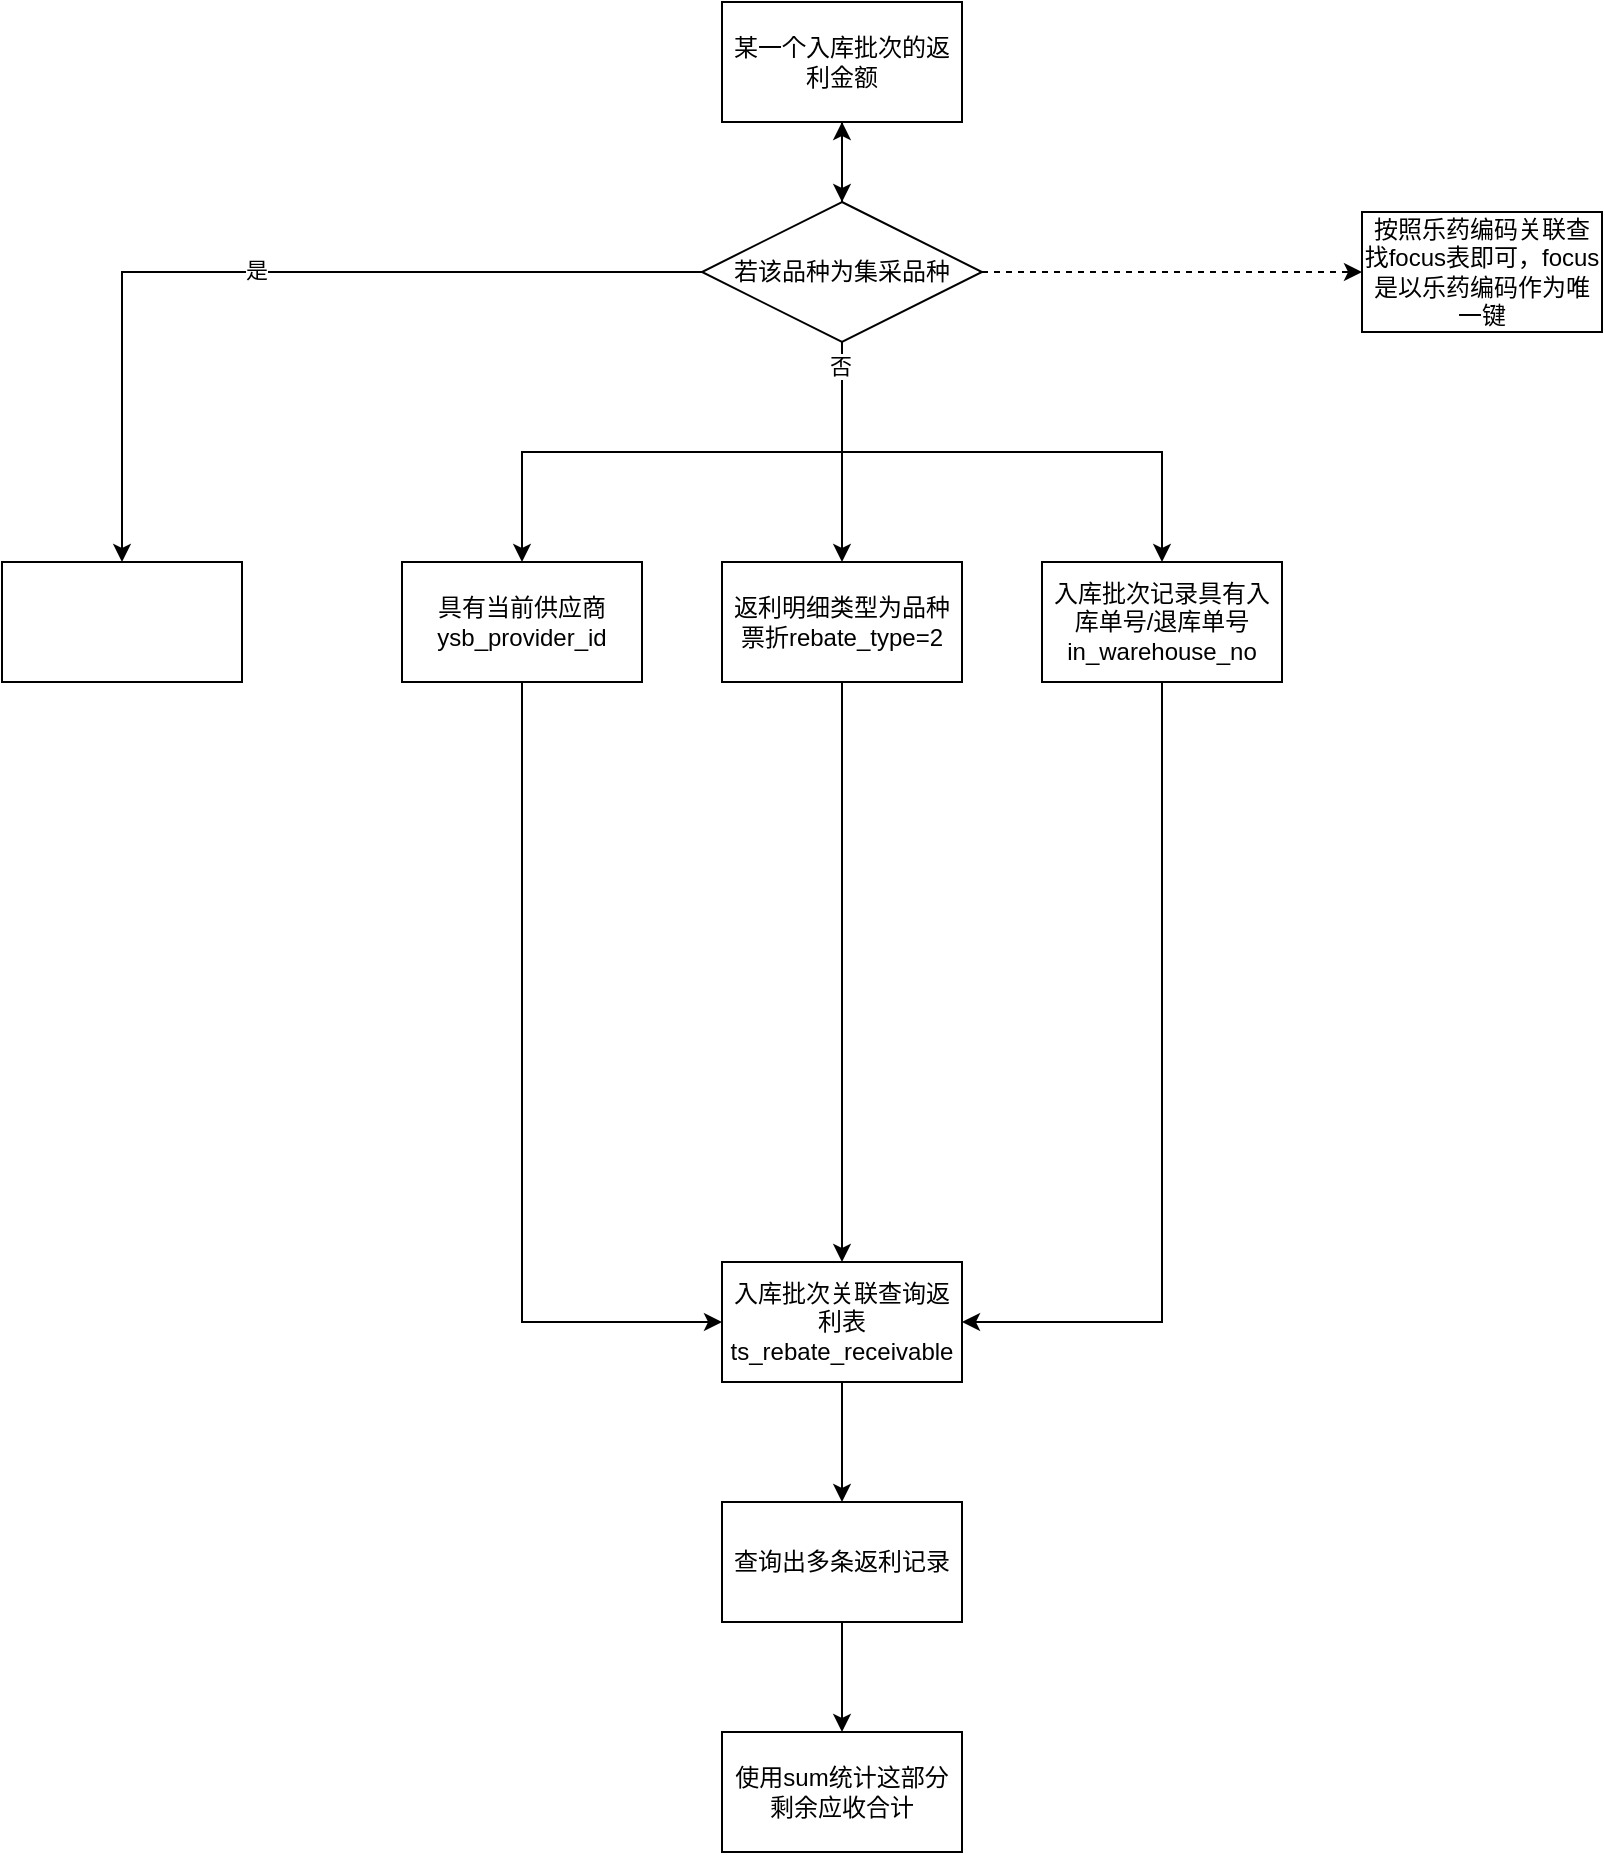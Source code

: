 <mxfile version="14.7.2" type="github">
  <diagram id="C5RBs43oDa-KdzZeNtuy" name="Page-1">
    <mxGraphModel dx="1038" dy="547" grid="1" gridSize="10" guides="1" tooltips="1" connect="1" arrows="1" fold="1" page="1" pageScale="1" pageWidth="827" pageHeight="1169" math="0" shadow="0">
      <root>
        <mxCell id="WIyWlLk6GJQsqaUBKTNV-0" />
        <mxCell id="WIyWlLk6GJQsqaUBKTNV-1" parent="WIyWlLk6GJQsqaUBKTNV-0" />
        <mxCell id="GVEyoKOzwOx_ailyvAIY-34" style="edgeStyle=orthogonalEdgeStyle;rounded=0;orthogonalLoop=1;jettySize=auto;html=1;dashed=1;" edge="1" parent="WIyWlLk6GJQsqaUBKTNV-1" source="GVEyoKOzwOx_ailyvAIY-0" target="GVEyoKOzwOx_ailyvAIY-22">
          <mxGeometry relative="1" as="geometry" />
        </mxCell>
        <mxCell id="GVEyoKOzwOx_ailyvAIY-0" value="某一个入库批次的返利金额" style="rounded=0;whiteSpace=wrap;html=1;" vertex="1" parent="WIyWlLk6GJQsqaUBKTNV-1">
          <mxGeometry x="400" y="40" width="120" height="60" as="geometry" />
        </mxCell>
        <mxCell id="GVEyoKOzwOx_ailyvAIY-40" style="edgeStyle=orthogonalEdgeStyle;rounded=0;orthogonalLoop=1;jettySize=auto;html=1;entryX=0;entryY=0.5;entryDx=0;entryDy=0;" edge="1" parent="WIyWlLk6GJQsqaUBKTNV-1" source="GVEyoKOzwOx_ailyvAIY-1" target="GVEyoKOzwOx_ailyvAIY-7">
          <mxGeometry relative="1" as="geometry">
            <Array as="points">
              <mxPoint x="300" y="700" />
            </Array>
          </mxGeometry>
        </mxCell>
        <mxCell id="GVEyoKOzwOx_ailyvAIY-1" value="具有当前供应商ysb_provider_id" style="rounded=0;whiteSpace=wrap;html=1;" vertex="1" parent="WIyWlLk6GJQsqaUBKTNV-1">
          <mxGeometry x="240" y="320" width="120" height="60" as="geometry" />
        </mxCell>
        <mxCell id="GVEyoKOzwOx_ailyvAIY-9" style="edgeStyle=orthogonalEdgeStyle;rounded=0;orthogonalLoop=1;jettySize=auto;html=1;entryX=0.5;entryY=0;entryDx=0;entryDy=0;" edge="1" parent="WIyWlLk6GJQsqaUBKTNV-1" source="GVEyoKOzwOx_ailyvAIY-2" target="GVEyoKOzwOx_ailyvAIY-7">
          <mxGeometry relative="1" as="geometry" />
        </mxCell>
        <mxCell id="GVEyoKOzwOx_ailyvAIY-2" value="返利明细类型为品种票折rebate_type=2" style="rounded=0;whiteSpace=wrap;html=1;" vertex="1" parent="WIyWlLk6GJQsqaUBKTNV-1">
          <mxGeometry x="400" y="320" width="120" height="60" as="geometry" />
        </mxCell>
        <mxCell id="GVEyoKOzwOx_ailyvAIY-10" style="edgeStyle=orthogonalEdgeStyle;rounded=0;orthogonalLoop=1;jettySize=auto;html=1;entryX=1;entryY=0.5;entryDx=0;entryDy=0;" edge="1" parent="WIyWlLk6GJQsqaUBKTNV-1" source="GVEyoKOzwOx_ailyvAIY-3" target="GVEyoKOzwOx_ailyvAIY-7">
          <mxGeometry relative="1" as="geometry">
            <Array as="points">
              <mxPoint x="620" y="700" />
            </Array>
          </mxGeometry>
        </mxCell>
        <mxCell id="GVEyoKOzwOx_ailyvAIY-3" value="入库批次记录具有入库单号/退库单号in_warehouse_no" style="rounded=0;whiteSpace=wrap;html=1;" vertex="1" parent="WIyWlLk6GJQsqaUBKTNV-1">
          <mxGeometry x="560" y="320" width="120" height="60" as="geometry" />
        </mxCell>
        <mxCell id="GVEyoKOzwOx_ailyvAIY-12" style="edgeStyle=orthogonalEdgeStyle;rounded=0;orthogonalLoop=1;jettySize=auto;html=1;entryX=0.5;entryY=0;entryDx=0;entryDy=0;" edge="1" parent="WIyWlLk6GJQsqaUBKTNV-1" source="GVEyoKOzwOx_ailyvAIY-7" target="GVEyoKOzwOx_ailyvAIY-11">
          <mxGeometry relative="1" as="geometry" />
        </mxCell>
        <mxCell id="GVEyoKOzwOx_ailyvAIY-7" value="入库批次关联查询返利表ts_rebate_receivable" style="rounded=0;whiteSpace=wrap;html=1;" vertex="1" parent="WIyWlLk6GJQsqaUBKTNV-1">
          <mxGeometry x="400" y="670" width="120" height="60" as="geometry" />
        </mxCell>
        <mxCell id="GVEyoKOzwOx_ailyvAIY-15" style="edgeStyle=orthogonalEdgeStyle;rounded=0;orthogonalLoop=1;jettySize=auto;html=1;entryX=0.5;entryY=0;entryDx=0;entryDy=0;" edge="1" parent="WIyWlLk6GJQsqaUBKTNV-1" source="GVEyoKOzwOx_ailyvAIY-11" target="GVEyoKOzwOx_ailyvAIY-14">
          <mxGeometry relative="1" as="geometry" />
        </mxCell>
        <mxCell id="GVEyoKOzwOx_ailyvAIY-11" value="查询出多条返利记录" style="rounded=0;whiteSpace=wrap;html=1;" vertex="1" parent="WIyWlLk6GJQsqaUBKTNV-1">
          <mxGeometry x="400" y="790" width="120" height="60" as="geometry" />
        </mxCell>
        <mxCell id="GVEyoKOzwOx_ailyvAIY-14" value="使用sum统计这部分剩余应收合计" style="rounded=0;whiteSpace=wrap;html=1;" vertex="1" parent="WIyWlLk6GJQsqaUBKTNV-1">
          <mxGeometry x="400" y="905" width="120" height="60" as="geometry" />
        </mxCell>
        <mxCell id="GVEyoKOzwOx_ailyvAIY-31" style="edgeStyle=orthogonalEdgeStyle;rounded=0;orthogonalLoop=1;jettySize=auto;html=1;entryX=0;entryY=0.5;entryDx=0;entryDy=0;dashed=1;" edge="1" parent="WIyWlLk6GJQsqaUBKTNV-1" source="GVEyoKOzwOx_ailyvAIY-22" target="GVEyoKOzwOx_ailyvAIY-30">
          <mxGeometry relative="1" as="geometry" />
        </mxCell>
        <mxCell id="GVEyoKOzwOx_ailyvAIY-35" value="" style="edgeStyle=orthogonalEdgeStyle;rounded=0;orthogonalLoop=1;jettySize=auto;html=1;" edge="1" parent="WIyWlLk6GJQsqaUBKTNV-1" source="GVEyoKOzwOx_ailyvAIY-22" target="GVEyoKOzwOx_ailyvAIY-0">
          <mxGeometry relative="1" as="geometry" />
        </mxCell>
        <mxCell id="GVEyoKOzwOx_ailyvAIY-36" style="edgeStyle=orthogonalEdgeStyle;rounded=0;orthogonalLoop=1;jettySize=auto;html=1;exitX=0.5;exitY=1;exitDx=0;exitDy=0;" edge="1" parent="WIyWlLk6GJQsqaUBKTNV-1" source="GVEyoKOzwOx_ailyvAIY-22" target="GVEyoKOzwOx_ailyvAIY-1">
          <mxGeometry relative="1" as="geometry">
            <mxPoint x="460" y="230" as="sourcePoint" />
          </mxGeometry>
        </mxCell>
        <mxCell id="GVEyoKOzwOx_ailyvAIY-37" style="edgeStyle=orthogonalEdgeStyle;rounded=0;orthogonalLoop=1;jettySize=auto;html=1;" edge="1" parent="WIyWlLk6GJQsqaUBKTNV-1" source="GVEyoKOzwOx_ailyvAIY-22" target="GVEyoKOzwOx_ailyvAIY-2">
          <mxGeometry relative="1" as="geometry" />
        </mxCell>
        <mxCell id="GVEyoKOzwOx_ailyvAIY-38" style="edgeStyle=orthogonalEdgeStyle;rounded=0;orthogonalLoop=1;jettySize=auto;html=1;exitX=0.5;exitY=1;exitDx=0;exitDy=0;" edge="1" parent="WIyWlLk6GJQsqaUBKTNV-1" source="GVEyoKOzwOx_ailyvAIY-22" target="GVEyoKOzwOx_ailyvAIY-3">
          <mxGeometry relative="1" as="geometry" />
        </mxCell>
        <mxCell id="GVEyoKOzwOx_ailyvAIY-39" value="否" style="edgeLabel;html=1;align=center;verticalAlign=middle;resizable=0;points=[];" vertex="1" connectable="0" parent="GVEyoKOzwOx_ailyvAIY-38">
          <mxGeometry x="-0.913" y="-1" relative="1" as="geometry">
            <mxPoint as="offset" />
          </mxGeometry>
        </mxCell>
        <mxCell id="GVEyoKOzwOx_ailyvAIY-42" style="edgeStyle=orthogonalEdgeStyle;rounded=0;orthogonalLoop=1;jettySize=auto;html=1;entryX=0.5;entryY=0;entryDx=0;entryDy=0;" edge="1" parent="WIyWlLk6GJQsqaUBKTNV-1" source="GVEyoKOzwOx_ailyvAIY-22" target="GVEyoKOzwOx_ailyvAIY-41">
          <mxGeometry relative="1" as="geometry" />
        </mxCell>
        <mxCell id="GVEyoKOzwOx_ailyvAIY-43" value="是" style="edgeLabel;html=1;align=center;verticalAlign=middle;resizable=0;points=[];" vertex="1" connectable="0" parent="GVEyoKOzwOx_ailyvAIY-42">
          <mxGeometry x="0.026" y="-1" relative="1" as="geometry">
            <mxPoint as="offset" />
          </mxGeometry>
        </mxCell>
        <mxCell id="GVEyoKOzwOx_ailyvAIY-22" value="&lt;span&gt;若该品种为集采品种&lt;/span&gt;" style="rhombus;whiteSpace=wrap;html=1;" vertex="1" parent="WIyWlLk6GJQsqaUBKTNV-1">
          <mxGeometry x="390" y="140" width="140" height="70" as="geometry" />
        </mxCell>
        <mxCell id="GVEyoKOzwOx_ailyvAIY-30" value="按照乐药编码关联查找focus表即可，focus是以乐药编码作为唯一键" style="rounded=0;whiteSpace=wrap;html=1;" vertex="1" parent="WIyWlLk6GJQsqaUBKTNV-1">
          <mxGeometry x="720" y="145" width="120" height="60" as="geometry" />
        </mxCell>
        <mxCell id="GVEyoKOzwOx_ailyvAIY-41" value="" style="rounded=0;whiteSpace=wrap;html=1;" vertex="1" parent="WIyWlLk6GJQsqaUBKTNV-1">
          <mxGeometry x="40" y="320" width="120" height="60" as="geometry" />
        </mxCell>
      </root>
    </mxGraphModel>
  </diagram>
</mxfile>
